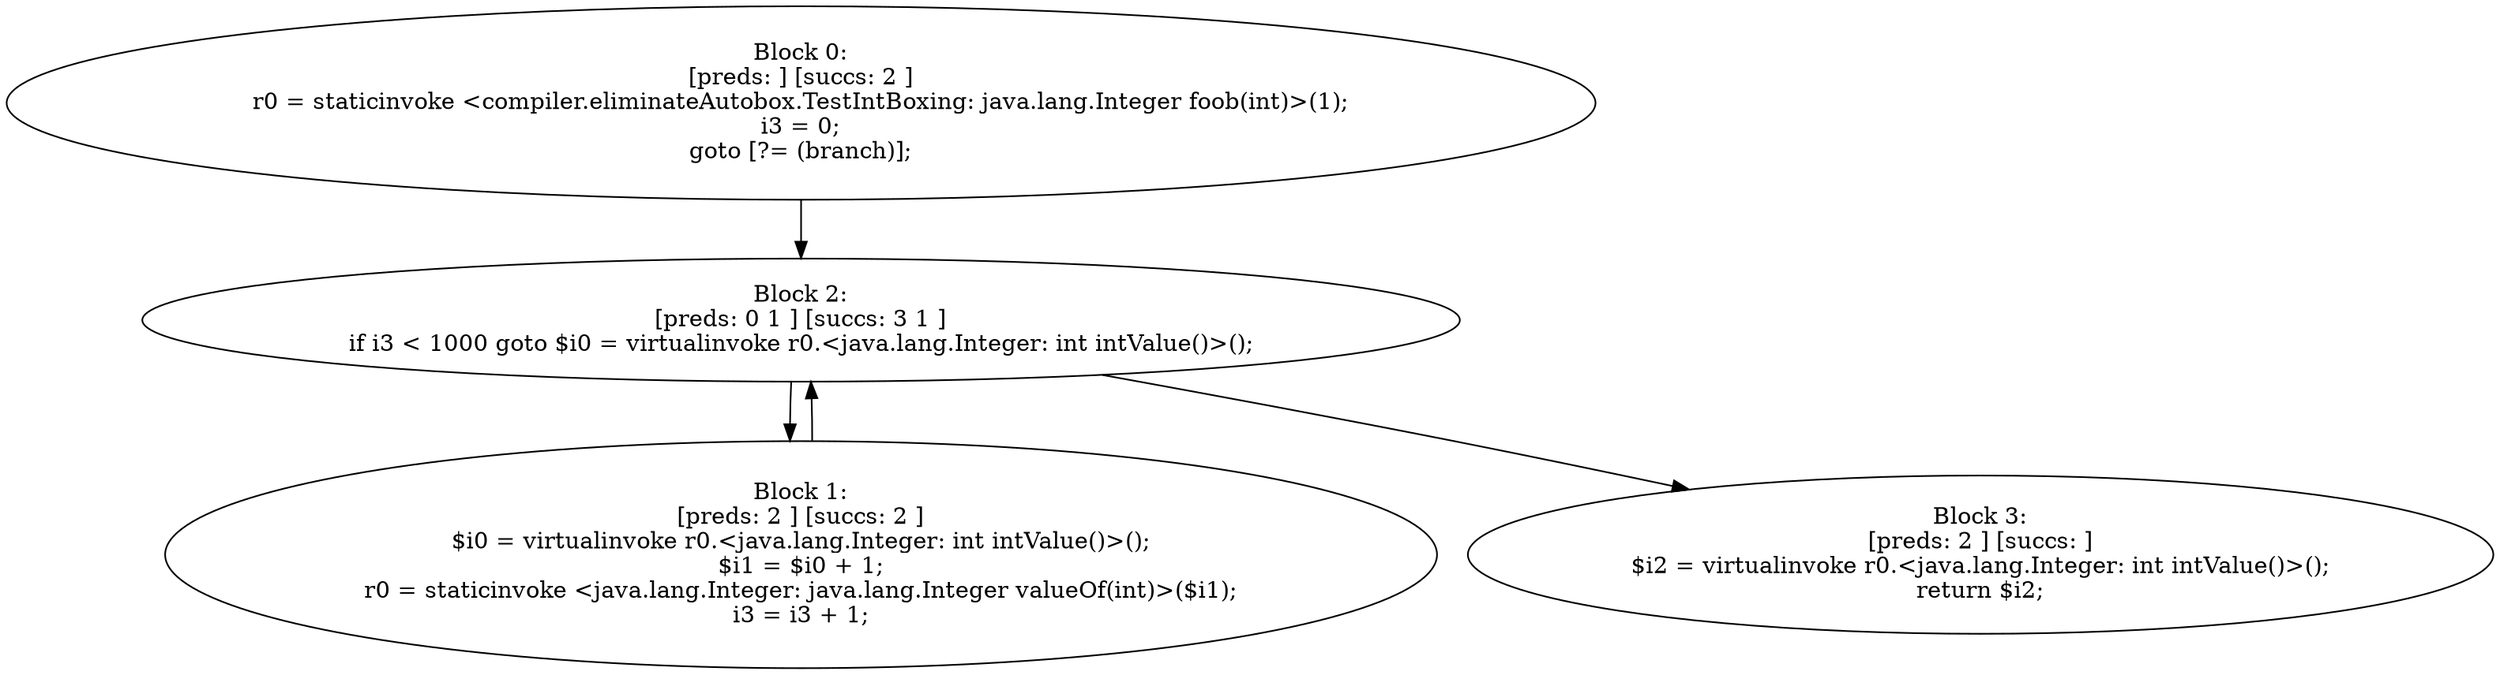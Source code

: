 digraph "unitGraph" {
    "Block 0:
[preds: ] [succs: 2 ]
r0 = staticinvoke <compiler.eliminateAutobox.TestIntBoxing: java.lang.Integer foob(int)>(1);
i3 = 0;
goto [?= (branch)];
"
    "Block 1:
[preds: 2 ] [succs: 2 ]
$i0 = virtualinvoke r0.<java.lang.Integer: int intValue()>();
$i1 = $i0 + 1;
r0 = staticinvoke <java.lang.Integer: java.lang.Integer valueOf(int)>($i1);
i3 = i3 + 1;
"
    "Block 2:
[preds: 0 1 ] [succs: 3 1 ]
if i3 < 1000 goto $i0 = virtualinvoke r0.<java.lang.Integer: int intValue()>();
"
    "Block 3:
[preds: 2 ] [succs: ]
$i2 = virtualinvoke r0.<java.lang.Integer: int intValue()>();
return $i2;
"
    "Block 0:
[preds: ] [succs: 2 ]
r0 = staticinvoke <compiler.eliminateAutobox.TestIntBoxing: java.lang.Integer foob(int)>(1);
i3 = 0;
goto [?= (branch)];
"->"Block 2:
[preds: 0 1 ] [succs: 3 1 ]
if i3 < 1000 goto $i0 = virtualinvoke r0.<java.lang.Integer: int intValue()>();
";
    "Block 1:
[preds: 2 ] [succs: 2 ]
$i0 = virtualinvoke r0.<java.lang.Integer: int intValue()>();
$i1 = $i0 + 1;
r0 = staticinvoke <java.lang.Integer: java.lang.Integer valueOf(int)>($i1);
i3 = i3 + 1;
"->"Block 2:
[preds: 0 1 ] [succs: 3 1 ]
if i3 < 1000 goto $i0 = virtualinvoke r0.<java.lang.Integer: int intValue()>();
";
    "Block 2:
[preds: 0 1 ] [succs: 3 1 ]
if i3 < 1000 goto $i0 = virtualinvoke r0.<java.lang.Integer: int intValue()>();
"->"Block 3:
[preds: 2 ] [succs: ]
$i2 = virtualinvoke r0.<java.lang.Integer: int intValue()>();
return $i2;
";
    "Block 2:
[preds: 0 1 ] [succs: 3 1 ]
if i3 < 1000 goto $i0 = virtualinvoke r0.<java.lang.Integer: int intValue()>();
"->"Block 1:
[preds: 2 ] [succs: 2 ]
$i0 = virtualinvoke r0.<java.lang.Integer: int intValue()>();
$i1 = $i0 + 1;
r0 = staticinvoke <java.lang.Integer: java.lang.Integer valueOf(int)>($i1);
i3 = i3 + 1;
";
}
